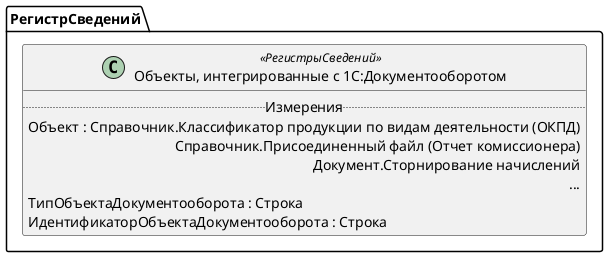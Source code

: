 ﻿@startuml ОбъектыИнтегрированныеС1СДокументооборотом
'!include templates.wsd
'..\include templates.wsd
class РегистрСведений.ОбъектыИнтегрированныеС1СДокументооборотом as "Объекты, интегрированные с 1С:Документооборотом" <<РегистрыСведений>>
{
..Измерения..
Объект : Справочник.Классификатор продукции по видам деятельности (ОКПД)\rСправочник.Присоединенный файл (Отчет комиссионера)\rДокумент.Сторнирование начислений\r...
ТипОбъектаДокументооборота : Строка
ИдентификаторОбъектаДокументооборота : Строка
}
@enduml
